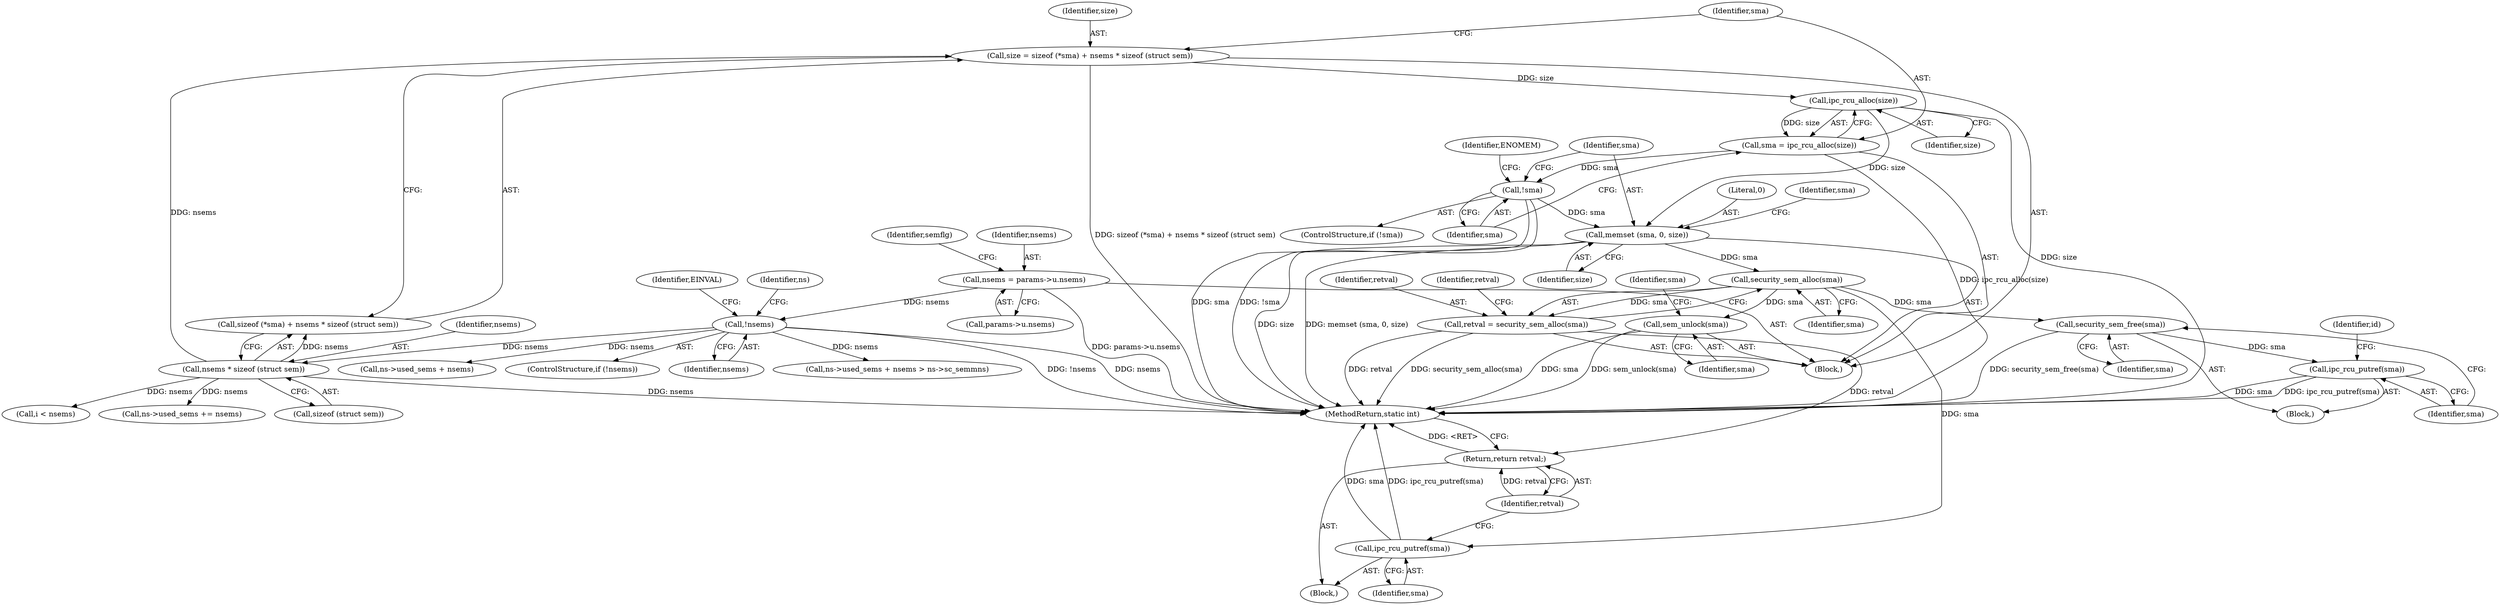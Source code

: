 digraph "0_linux_6062a8dc0517bce23e3c2f7d2fea5e22411269a3_4@API" {
"1000148" [label="(Call,size = sizeof (*sma) + nsems * sizeof (struct sem))"];
"1000154" [label="(Call,nsems * sizeof (struct sem))"];
"1000130" [label="(Call,!nsems)"];
"1000115" [label="(Call,nsems = params->u.nsems)"];
"1000160" [label="(Call,ipc_rcu_alloc(size))"];
"1000158" [label="(Call,sma = ipc_rcu_alloc(size))"];
"1000163" [label="(Call,!sma)"];
"1000169" [label="(Call,memset (sma, 0, size))"];
"1000198" [label="(Call,security_sem_alloc(sma))"];
"1000196" [label="(Call,retval = security_sem_alloc(sma))"];
"1000205" [label="(Return,return retval;)"];
"1000203" [label="(Call,ipc_rcu_putref(sma))"];
"1000225" [label="(Call,security_sem_free(sma))"];
"1000227" [label="(Call,ipc_rcu_putref(sma))"];
"1000289" [label="(Call,sem_unlock(sma))"];
"1000129" [label="(ControlStructure,if (!nsems))"];
"1000116" [label="(Identifier,nsems)"];
"1000226" [label="(Identifier,sma)"];
"1000131" [label="(Identifier,nsems)"];
"1000162" [label="(ControlStructure,if (!sma))"];
"1000230" [label="(Identifier,id)"];
"1000198" [label="(Call,security_sem_alloc(sma))"];
"1000155" [label="(Identifier,nsems)"];
"1000199" [label="(Identifier,sma)"];
"1000172" [label="(Identifier,size)"];
"1000160" [label="(Call,ipc_rcu_alloc(size))"];
"1000148" [label="(Call,size = sizeof (*sma) + nsems * sizeof (struct sem))"];
"1000139" [label="(Identifier,ns)"];
"1000163" [label="(Call,!sma)"];
"1000169" [label="(Call,memset (sma, 0, size))"];
"1000168" [label="(Identifier,ENOMEM)"];
"1000149" [label="(Identifier,size)"];
"1000206" [label="(Identifier,retval)"];
"1000204" [label="(Identifier,sma)"];
"1000197" [label="(Identifier,retval)"];
"1000224" [label="(Block,)"];
"1000154" [label="(Call,nsems * sizeof (struct sem))"];
"1000170" [label="(Identifier,sma)"];
"1000136" [label="(Call,ns->used_sems + nsems > ns->sc_semmns)"];
"1000134" [label="(Identifier,EINVAL)"];
"1000124" [label="(Identifier,semflg)"];
"1000228" [label="(Identifier,sma)"];
"1000176" [label="(Identifier,sma)"];
"1000203" [label="(Call,ipc_rcu_putref(sma))"];
"1000205" [label="(Return,return retval;)"];
"1000150" [label="(Call,sizeof (*sma) + nsems * sizeof (struct sem))"];
"1000137" [label="(Call,ns->used_sems + nsems)"];
"1000164" [label="(Identifier,sma)"];
"1000156" [label="(Call,sizeof (struct sem))"];
"1000130" [label="(Call,!nsems)"];
"1000115" [label="(Call,nsems = params->u.nsems)"];
"1000161" [label="(Identifier,size)"];
"1000202" [label="(Block,)"];
"1000196" [label="(Call,retval = security_sem_alloc(sma))"];
"1000159" [label="(Identifier,sma)"];
"1000231" [label="(Call,ns->used_sems += nsems)"];
"1000201" [label="(Identifier,retval)"];
"1000290" [label="(Identifier,sma)"];
"1000103" [label="(Block,)"];
"1000225" [label="(Call,security_sem_free(sma))"];
"1000250" [label="(Call,i < nsems)"];
"1000171" [label="(Literal,0)"];
"1000294" [label="(Identifier,sma)"];
"1000227" [label="(Call,ipc_rcu_putref(sma))"];
"1000289" [label="(Call,sem_unlock(sma))"];
"1000297" [label="(MethodReturn,static int)"];
"1000158" [label="(Call,sma = ipc_rcu_alloc(size))"];
"1000117" [label="(Call,params->u.nsems)"];
"1000148" -> "1000103"  [label="AST: "];
"1000148" -> "1000150"  [label="CFG: "];
"1000149" -> "1000148"  [label="AST: "];
"1000150" -> "1000148"  [label="AST: "];
"1000159" -> "1000148"  [label="CFG: "];
"1000148" -> "1000297"  [label="DDG: sizeof (*sma) + nsems * sizeof (struct sem)"];
"1000154" -> "1000148"  [label="DDG: nsems"];
"1000148" -> "1000160"  [label="DDG: size"];
"1000154" -> "1000150"  [label="AST: "];
"1000154" -> "1000156"  [label="CFG: "];
"1000155" -> "1000154"  [label="AST: "];
"1000156" -> "1000154"  [label="AST: "];
"1000150" -> "1000154"  [label="CFG: "];
"1000154" -> "1000297"  [label="DDG: nsems"];
"1000154" -> "1000150"  [label="DDG: nsems"];
"1000130" -> "1000154"  [label="DDG: nsems"];
"1000154" -> "1000231"  [label="DDG: nsems"];
"1000154" -> "1000250"  [label="DDG: nsems"];
"1000130" -> "1000129"  [label="AST: "];
"1000130" -> "1000131"  [label="CFG: "];
"1000131" -> "1000130"  [label="AST: "];
"1000134" -> "1000130"  [label="CFG: "];
"1000139" -> "1000130"  [label="CFG: "];
"1000130" -> "1000297"  [label="DDG: !nsems"];
"1000130" -> "1000297"  [label="DDG: nsems"];
"1000115" -> "1000130"  [label="DDG: nsems"];
"1000130" -> "1000136"  [label="DDG: nsems"];
"1000130" -> "1000137"  [label="DDG: nsems"];
"1000115" -> "1000103"  [label="AST: "];
"1000115" -> "1000117"  [label="CFG: "];
"1000116" -> "1000115"  [label="AST: "];
"1000117" -> "1000115"  [label="AST: "];
"1000124" -> "1000115"  [label="CFG: "];
"1000115" -> "1000297"  [label="DDG: params->u.nsems"];
"1000160" -> "1000158"  [label="AST: "];
"1000160" -> "1000161"  [label="CFG: "];
"1000161" -> "1000160"  [label="AST: "];
"1000158" -> "1000160"  [label="CFG: "];
"1000160" -> "1000297"  [label="DDG: size"];
"1000160" -> "1000158"  [label="DDG: size"];
"1000160" -> "1000169"  [label="DDG: size"];
"1000158" -> "1000103"  [label="AST: "];
"1000159" -> "1000158"  [label="AST: "];
"1000164" -> "1000158"  [label="CFG: "];
"1000158" -> "1000297"  [label="DDG: ipc_rcu_alloc(size)"];
"1000158" -> "1000163"  [label="DDG: sma"];
"1000163" -> "1000162"  [label="AST: "];
"1000163" -> "1000164"  [label="CFG: "];
"1000164" -> "1000163"  [label="AST: "];
"1000168" -> "1000163"  [label="CFG: "];
"1000170" -> "1000163"  [label="CFG: "];
"1000163" -> "1000297"  [label="DDG: sma"];
"1000163" -> "1000297"  [label="DDG: !sma"];
"1000163" -> "1000169"  [label="DDG: sma"];
"1000169" -> "1000103"  [label="AST: "];
"1000169" -> "1000172"  [label="CFG: "];
"1000170" -> "1000169"  [label="AST: "];
"1000171" -> "1000169"  [label="AST: "];
"1000172" -> "1000169"  [label="AST: "];
"1000176" -> "1000169"  [label="CFG: "];
"1000169" -> "1000297"  [label="DDG: size"];
"1000169" -> "1000297"  [label="DDG: memset (sma, 0, size)"];
"1000169" -> "1000198"  [label="DDG: sma"];
"1000198" -> "1000196"  [label="AST: "];
"1000198" -> "1000199"  [label="CFG: "];
"1000199" -> "1000198"  [label="AST: "];
"1000196" -> "1000198"  [label="CFG: "];
"1000198" -> "1000196"  [label="DDG: sma"];
"1000198" -> "1000203"  [label="DDG: sma"];
"1000198" -> "1000225"  [label="DDG: sma"];
"1000198" -> "1000289"  [label="DDG: sma"];
"1000196" -> "1000103"  [label="AST: "];
"1000197" -> "1000196"  [label="AST: "];
"1000201" -> "1000196"  [label="CFG: "];
"1000196" -> "1000297"  [label="DDG: retval"];
"1000196" -> "1000297"  [label="DDG: security_sem_alloc(sma)"];
"1000196" -> "1000205"  [label="DDG: retval"];
"1000205" -> "1000202"  [label="AST: "];
"1000205" -> "1000206"  [label="CFG: "];
"1000206" -> "1000205"  [label="AST: "];
"1000297" -> "1000205"  [label="CFG: "];
"1000205" -> "1000297"  [label="DDG: <RET>"];
"1000206" -> "1000205"  [label="DDG: retval"];
"1000203" -> "1000202"  [label="AST: "];
"1000203" -> "1000204"  [label="CFG: "];
"1000204" -> "1000203"  [label="AST: "];
"1000206" -> "1000203"  [label="CFG: "];
"1000203" -> "1000297"  [label="DDG: ipc_rcu_putref(sma)"];
"1000203" -> "1000297"  [label="DDG: sma"];
"1000225" -> "1000224"  [label="AST: "];
"1000225" -> "1000226"  [label="CFG: "];
"1000226" -> "1000225"  [label="AST: "];
"1000228" -> "1000225"  [label="CFG: "];
"1000225" -> "1000297"  [label="DDG: security_sem_free(sma)"];
"1000225" -> "1000227"  [label="DDG: sma"];
"1000227" -> "1000224"  [label="AST: "];
"1000227" -> "1000228"  [label="CFG: "];
"1000228" -> "1000227"  [label="AST: "];
"1000230" -> "1000227"  [label="CFG: "];
"1000227" -> "1000297"  [label="DDG: ipc_rcu_putref(sma)"];
"1000227" -> "1000297"  [label="DDG: sma"];
"1000289" -> "1000103"  [label="AST: "];
"1000289" -> "1000290"  [label="CFG: "];
"1000290" -> "1000289"  [label="AST: "];
"1000294" -> "1000289"  [label="CFG: "];
"1000289" -> "1000297"  [label="DDG: sma"];
"1000289" -> "1000297"  [label="DDG: sem_unlock(sma)"];
}
